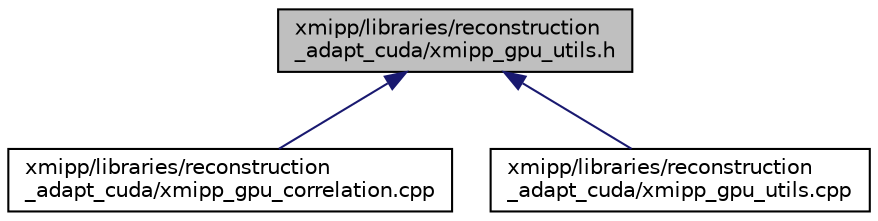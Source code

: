digraph "xmipp/libraries/reconstruction_adapt_cuda/xmipp_gpu_utils.h"
{
  edge [fontname="Helvetica",fontsize="10",labelfontname="Helvetica",labelfontsize="10"];
  node [fontname="Helvetica",fontsize="10",shape=record];
  Node36 [label="xmipp/libraries/reconstruction\l_adapt_cuda/xmipp_gpu_utils.h",height=0.2,width=0.4,color="black", fillcolor="grey75", style="filled", fontcolor="black"];
  Node36 -> Node37 [dir="back",color="midnightblue",fontsize="10",style="solid",fontname="Helvetica"];
  Node37 [label="xmipp/libraries/reconstruction\l_adapt_cuda/xmipp_gpu_correlation.cpp",height=0.2,width=0.4,color="black", fillcolor="white", style="filled",URL="$xmipp__gpu__correlation_8cpp.html"];
  Node36 -> Node38 [dir="back",color="midnightblue",fontsize="10",style="solid",fontname="Helvetica"];
  Node38 [label="xmipp/libraries/reconstruction\l_adapt_cuda/xmipp_gpu_utils.cpp",height=0.2,width=0.4,color="black", fillcolor="white", style="filled",URL="$xmipp__gpu__utils_8cpp.html"];
}
